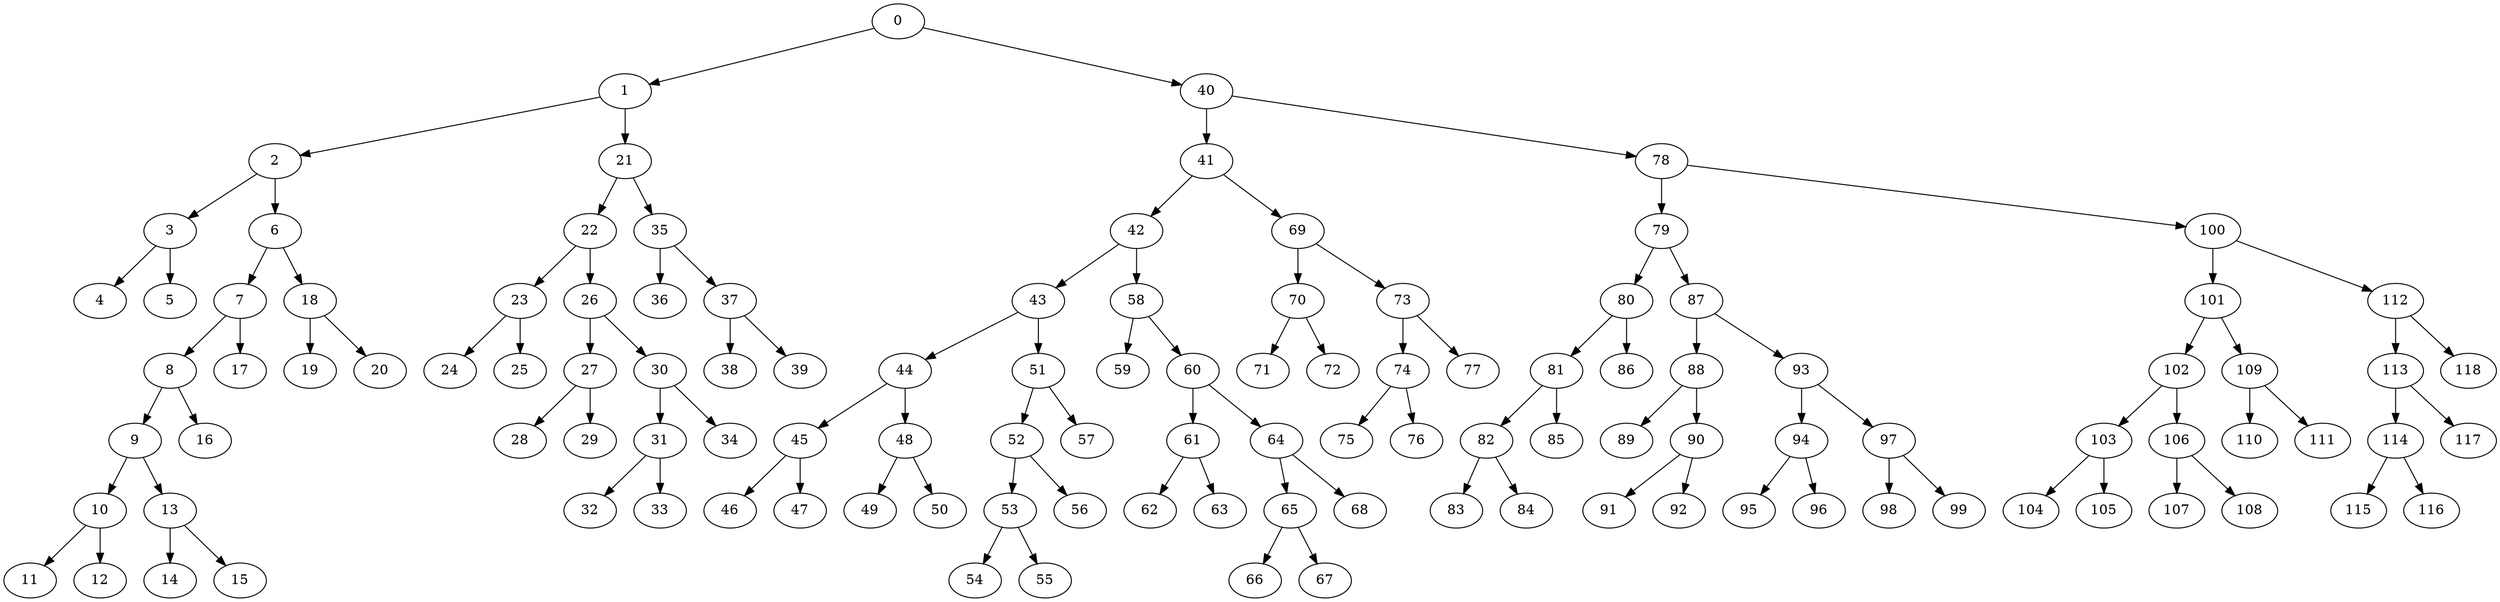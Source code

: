 digraph {
    0;
    1;
    2;
    3;
    4;
    5;
    6;
    7;
    8;
    9;
    10;
    11;
    12;
    13;
    14;
    15;
    16;
    17;
    18;
    19;
    20;
    21;
    22;
    23;
    24;
    25;
    26;
    27;
    28;
    29;
    30;
    31;
    32;
    33;
    34;
    35;
    36;
    37;
    38;
    39;
    40;
    41;
    42;
    43;
    44;
    45;
    46;
    47;
    48;
    49;
    50;
    51;
    52;
    53;
    54;
    55;
    56;
    57;
    58;
    59;
    60;
    61;
    62;
    63;
    64;
    65;
    66;
    67;
    68;
    69;
    70;
    71;
    72;
    73;
    74;
    75;
    76;
    77;
    78;
    79;
    80;
    81;
    82;
    83;
    84;
    85;
    86;
    87;
    88;
    89;
    90;
    91;
    92;
    93;
    94;
    95;
    96;
    97;
    98;
    99;
    100;
    101;
    102;
    103;
    104;
    105;
    106;
    107;
    108;
    109;
    110;
    111;
    112;
    113;
    114;
    115;
    116;
    117;
    118;
    0 -> 1;
    0 -> 40;
    1 -> 2;
    1 -> 21;
    2 -> 3;
    2 -> 6;
    3 -> 4;
    3 -> 5;
    6 -> 7;
    6 -> 18;
    7 -> 8;
    7 -> 17;
    8 -> 9;
    8 -> 16;
    9 -> 10;
    9 -> 13;
    10 -> 11;
    10 -> 12;
    13 -> 14;
    13 -> 15;
    18 -> 19;
    18 -> 20;
    21 -> 22;
    21 -> 35;
    22 -> 23;
    22 -> 26;
    23 -> 24;
    23 -> 25;
    26 -> 27;
    26 -> 30;
    27 -> 28;
    27 -> 29;
    30 -> 31;
    30 -> 34;
    31 -> 32;
    31 -> 33;
    35 -> 36;
    35 -> 37;
    37 -> 38;
    37 -> 39;
    40 -> 41;
    40 -> 78;
    41 -> 42;
    41 -> 69;
    42 -> 43;
    42 -> 58;
    43 -> 44;
    43 -> 51;
    44 -> 45;
    44 -> 48;
    45 -> 46;
    45 -> 47;
    48 -> 49;
    48 -> 50;
    51 -> 52;
    51 -> 57;
    52 -> 53;
    52 -> 56;
    53 -> 54;
    53 -> 55;
    58 -> 59;
    58 -> 60;
    60 -> 61;
    60 -> 64;
    61 -> 62;
    61 -> 63;
    64 -> 65;
    64 -> 68;
    65 -> 66;
    65 -> 67;
    69 -> 70;
    69 -> 73;
    70 -> 71;
    70 -> 72;
    73 -> 74;
    73 -> 77;
    74 -> 75;
    74 -> 76;
    78 -> 79;
    78 -> 100;
    79 -> 80;
    79 -> 87;
    80 -> 81;
    80 -> 86;
    81 -> 82;
    81 -> 85;
    82 -> 83;
    82 -> 84;
    87 -> 88;
    87 -> 93;
    88 -> 89;
    88 -> 90;
    90 -> 91;
    90 -> 92;
    93 -> 94;
    93 -> 97;
    94 -> 95;
    94 -> 96;
    97 -> 98;
    97 -> 99;
    100 -> 101;
    100 -> 112;
    101 -> 102;
    101 -> 109;
    102 -> 103;
    102 -> 106;
    103 -> 104;
    103 -> 105;
    106 -> 107;
    106 -> 108;
    109 -> 110;
    109 -> 111;
    112 -> 113;
    112 -> 118;
    113 -> 114;
    113 -> 117;
    114 -> 115;
    114 -> 116;
}